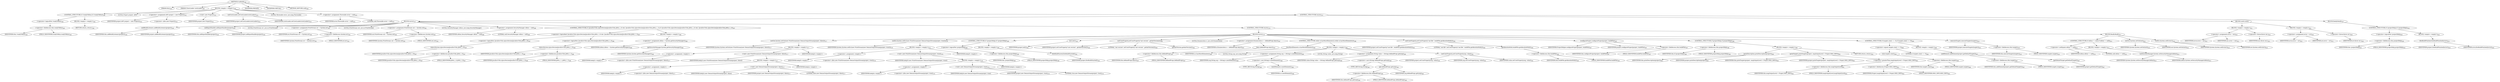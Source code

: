 digraph "runBuild" {  
"1214" [label = <(METHOD,runBuild)<SUB>546</SUB>> ]
"27" [label = <(PARAM,this)<SUB>546</SUB>> ]
"1215" [label = <(PARAM,ClassLoader coreLoader)<SUB>546</SUB>> ]
"1216" [label = <(BLOCK,&lt;empty&gt;,&lt;empty&gt;)<SUB>546</SUB>> ]
"1217" [label = <(CONTROL_STRUCTURE,if (!readyToRun),if (!readyToRun))<SUB>548</SUB>> ]
"1218" [label = <(&lt;operator&gt;.logicalNot,!readyToRun)<SUB>548</SUB>> ]
"1219" [label = <(&lt;operator&gt;.fieldAccess,this.readyToRun)<SUB>548</SUB>> ]
"1220" [label = <(IDENTIFIER,this,!readyToRun)<SUB>548</SUB>> ]
"1221" [label = <(FIELD_IDENTIFIER,readyToRun,readyToRun)<SUB>548</SUB>> ]
"1222" [label = <(BLOCK,&lt;empty&gt;,&lt;empty&gt;)<SUB>548</SUB>> ]
"1223" [label = <(RETURN,return;,return;)<SUB>549</SUB>> ]
"25" [label = <(LOCAL,Project project: ANY)> ]
"1224" [label = <(&lt;operator&gt;.assignment,ANY project = new Project())<SUB>552</SUB>> ]
"1225" [label = <(IDENTIFIER,project,ANY project = new Project())<SUB>552</SUB>> ]
"1226" [label = <(&lt;operator&gt;.alloc,new Project())<SUB>552</SUB>> ]
"1227" [label = <(&lt;init&gt;,new Project())<SUB>552</SUB>> ]
"24" [label = <(IDENTIFIER,project,new Project())<SUB>552</SUB>> ]
"1228" [label = <(setCoreLoader,setCoreLoader(coreLoader))<SUB>553</SUB>> ]
"1229" [label = <(IDENTIFIER,project,setCoreLoader(coreLoader))<SUB>553</SUB>> ]
"1230" [label = <(IDENTIFIER,coreLoader,setCoreLoader(coreLoader))<SUB>553</SUB>> ]
"1231" [label = <(LOCAL,Throwable error: java.lang.Throwable)> ]
"1232" [label = <(&lt;operator&gt;.assignment,Throwable error = null)<SUB>555</SUB>> ]
"1233" [label = <(IDENTIFIER,error,Throwable error = null)<SUB>555</SUB>> ]
"1234" [label = <(LITERAL,null,Throwable error = null)<SUB>555</SUB>> ]
"1235" [label = <(CONTROL_STRUCTURE,try,try)<SUB>557</SUB>> ]
"1236" [label = <(BLOCK,try,try)<SUB>557</SUB>> ]
"1237" [label = <(addBuildListeners,addBuildListeners(project))<SUB>558</SUB>> ]
"26" [label = <(IDENTIFIER,this,addBuildListeners(project))<SUB>558</SUB>> ]
"1238" [label = <(IDENTIFIER,project,addBuildListeners(project))<SUB>558</SUB>> ]
"1239" [label = <(addInputHandler,addInputHandler(project))<SUB>559</SUB>> ]
"28" [label = <(IDENTIFIER,this,addInputHandler(project))<SUB>559</SUB>> ]
"1240" [label = <(IDENTIFIER,project,addInputHandler(project))<SUB>559</SUB>> ]
"1241" [label = <(LOCAL,PrintStream err: java.io.PrintStream)> ]
"1242" [label = <(&lt;operator&gt;.assignment,PrintStream err = System.err)<SUB>561</SUB>> ]
"1243" [label = <(IDENTIFIER,err,PrintStream err = System.err)<SUB>561</SUB>> ]
"1244" [label = <(&lt;operator&gt;.fieldAccess,System.err)<SUB>561</SUB>> ]
"1245" [label = <(IDENTIFIER,System,PrintStream err = System.err)<SUB>561</SUB>> ]
"1246" [label = <(FIELD_IDENTIFIER,err,err)<SUB>561</SUB>> ]
"1247" [label = <(LOCAL,PrintStream out: java.io.PrintStream)> ]
"1248" [label = <(&lt;operator&gt;.assignment,PrintStream out = System.out)<SUB>562</SUB>> ]
"1249" [label = <(IDENTIFIER,out,PrintStream out = System.out)<SUB>562</SUB>> ]
"1250" [label = <(&lt;operator&gt;.fieldAccess,System.out)<SUB>562</SUB>> ]
"1251" [label = <(IDENTIFIER,System,PrintStream out = System.out)<SUB>562</SUB>> ]
"1252" [label = <(FIELD_IDENTIFIER,out,out)<SUB>562</SUB>> ]
"1253" [label = <(LOCAL,SecurityManager oldsm: java.lang.SecurityManager)> ]
"1254" [label = <(&lt;operator&gt;.assignment,SecurityManager oldsm = null)<SUB>566</SUB>> ]
"1255" [label = <(IDENTIFIER,oldsm,SecurityManager oldsm = null)<SUB>566</SUB>> ]
"1256" [label = <(LITERAL,null,SecurityManager oldsm = null)<SUB>566</SUB>> ]
"1257" [label = <(CONTROL_STRUCTURE,if (!JavaEnvUtils.isJavaVersion(JavaEnvUtils.JAVA_1_0) &amp;&amp; !JavaEnvUtils.isJavaVersion(JavaEnvUtils.JAVA_1_1)),if (!JavaEnvUtils.isJavaVersion(JavaEnvUtils.JAVA_1_0) &amp;&amp; !JavaEnvUtils.isJavaVersion(JavaEnvUtils.JAVA_1_1)))<SUB>567</SUB>> ]
"1258" [label = <(&lt;operator&gt;.logicalAnd,!JavaEnvUtils.isJavaVersion(JavaEnvUtils.JAVA_1_0) &amp;&amp; !JavaEnvUtils.isJavaVersion(JavaEnvUtils.JAVA_1_1))<SUB>567</SUB>> ]
"1259" [label = <(&lt;operator&gt;.logicalNot,!JavaEnvUtils.isJavaVersion(JavaEnvUtils.JAVA_1_0))<SUB>567</SUB>> ]
"1260" [label = <(isJavaVersion,isJavaVersion(JavaEnvUtils.JAVA_1_0))<SUB>567</SUB>> ]
"1261" [label = <(IDENTIFIER,JavaEnvUtils,isJavaVersion(JavaEnvUtils.JAVA_1_0))<SUB>567</SUB>> ]
"1262" [label = <(&lt;operator&gt;.fieldAccess,JavaEnvUtils.JAVA_1_0)<SUB>567</SUB>> ]
"1263" [label = <(IDENTIFIER,JavaEnvUtils,isJavaVersion(JavaEnvUtils.JAVA_1_0))<SUB>567</SUB>> ]
"1264" [label = <(FIELD_IDENTIFIER,JAVA_1_0,JAVA_1_0)<SUB>567</SUB>> ]
"1265" [label = <(&lt;operator&gt;.logicalNot,!JavaEnvUtils.isJavaVersion(JavaEnvUtils.JAVA_1_1))<SUB>568</SUB>> ]
"1266" [label = <(isJavaVersion,isJavaVersion(JavaEnvUtils.JAVA_1_1))<SUB>568</SUB>> ]
"1267" [label = <(IDENTIFIER,JavaEnvUtils,isJavaVersion(JavaEnvUtils.JAVA_1_1))<SUB>568</SUB>> ]
"1268" [label = <(&lt;operator&gt;.fieldAccess,JavaEnvUtils.JAVA_1_1)<SUB>568</SUB>> ]
"1269" [label = <(IDENTIFIER,JavaEnvUtils,isJavaVersion(JavaEnvUtils.JAVA_1_1))<SUB>568</SUB>> ]
"1270" [label = <(FIELD_IDENTIFIER,JAVA_1_1,JAVA_1_1)<SUB>568</SUB>> ]
"1271" [label = <(BLOCK,&lt;empty&gt;,&lt;empty&gt;)<SUB>568</SUB>> ]
"1272" [label = <(&lt;operator&gt;.assignment,oldsm = System.getSecurityManager())<SUB>569</SUB>> ]
"1273" [label = <(IDENTIFIER,oldsm,oldsm = System.getSecurityManager())<SUB>569</SUB>> ]
"1274" [label = <(getSecurityManager,System.getSecurityManager())<SUB>569</SUB>> ]
"1275" [label = <(IDENTIFIER,System,System.getSecurityManager())<SUB>569</SUB>> ]
"1276" [label = <(CONTROL_STRUCTURE,try,try)<SUB>576</SUB>> ]
"1277" [label = <(BLOCK,try,try)<SUB>576</SUB>> ]
"1278" [label = <(setOut,System.setOut(new PrintStream(new DemuxOutputStream(project, false))))<SUB>577</SUB>> ]
"1279" [label = <(IDENTIFIER,System,System.setOut(new PrintStream(new DemuxOutputStream(project, false))))<SUB>577</SUB>> ]
"1280" [label = <(BLOCK,&lt;empty&gt;,&lt;empty&gt;)<SUB>577</SUB>> ]
"1281" [label = <(&lt;operator&gt;.assignment,&lt;empty&gt;)> ]
"1282" [label = <(IDENTIFIER,$obj23,&lt;empty&gt;)> ]
"1283" [label = <(&lt;operator&gt;.alloc,new PrintStream(new DemuxOutputStream(project, false)))<SUB>577</SUB>> ]
"1284" [label = <(&lt;init&gt;,new PrintStream(new DemuxOutputStream(project, false)))<SUB>577</SUB>> ]
"1285" [label = <(IDENTIFIER,$obj23,new PrintStream(new DemuxOutputStream(project, false)))> ]
"1286" [label = <(BLOCK,&lt;empty&gt;,&lt;empty&gt;)<SUB>577</SUB>> ]
"1287" [label = <(&lt;operator&gt;.assignment,&lt;empty&gt;)> ]
"1288" [label = <(IDENTIFIER,$obj22,&lt;empty&gt;)> ]
"1289" [label = <(&lt;operator&gt;.alloc,new DemuxOutputStream(project, false))<SUB>577</SUB>> ]
"1290" [label = <(&lt;init&gt;,new DemuxOutputStream(project, false))<SUB>577</SUB>> ]
"1291" [label = <(IDENTIFIER,$obj22,new DemuxOutputStream(project, false))> ]
"1292" [label = <(IDENTIFIER,project,new DemuxOutputStream(project, false))<SUB>577</SUB>> ]
"1293" [label = <(LITERAL,false,new DemuxOutputStream(project, false))<SUB>577</SUB>> ]
"1294" [label = <(IDENTIFIER,$obj22,&lt;empty&gt;)> ]
"1295" [label = <(IDENTIFIER,$obj23,&lt;empty&gt;)> ]
"1296" [label = <(setErr,System.setErr(new PrintStream(new DemuxOutputStream(project, true))))<SUB>578</SUB>> ]
"1297" [label = <(IDENTIFIER,System,System.setErr(new PrintStream(new DemuxOutputStream(project, true))))<SUB>578</SUB>> ]
"1298" [label = <(BLOCK,&lt;empty&gt;,&lt;empty&gt;)<SUB>578</SUB>> ]
"1299" [label = <(&lt;operator&gt;.assignment,&lt;empty&gt;)> ]
"1300" [label = <(IDENTIFIER,$obj25,&lt;empty&gt;)> ]
"1301" [label = <(&lt;operator&gt;.alloc,new PrintStream(new DemuxOutputStream(project, true)))<SUB>578</SUB>> ]
"1302" [label = <(&lt;init&gt;,new PrintStream(new DemuxOutputStream(project, true)))<SUB>578</SUB>> ]
"1303" [label = <(IDENTIFIER,$obj25,new PrintStream(new DemuxOutputStream(project, true)))> ]
"1304" [label = <(BLOCK,&lt;empty&gt;,&lt;empty&gt;)<SUB>578</SUB>> ]
"1305" [label = <(&lt;operator&gt;.assignment,&lt;empty&gt;)> ]
"1306" [label = <(IDENTIFIER,$obj24,&lt;empty&gt;)> ]
"1307" [label = <(&lt;operator&gt;.alloc,new DemuxOutputStream(project, true))<SUB>578</SUB>> ]
"1308" [label = <(&lt;init&gt;,new DemuxOutputStream(project, true))<SUB>578</SUB>> ]
"1309" [label = <(IDENTIFIER,$obj24,new DemuxOutputStream(project, true))> ]
"1310" [label = <(IDENTIFIER,project,new DemuxOutputStream(project, true))<SUB>578</SUB>> ]
"1311" [label = <(LITERAL,true,new DemuxOutputStream(project, true))<SUB>578</SUB>> ]
"1312" [label = <(IDENTIFIER,$obj24,&lt;empty&gt;)> ]
"1313" [label = <(IDENTIFIER,$obj25,&lt;empty&gt;)> ]
"1314" [label = <(CONTROL_STRUCTURE,if (!projectHelp),if (!projectHelp))<SUB>580</SUB>> ]
"1315" [label = <(&lt;operator&gt;.logicalNot,!projectHelp)<SUB>580</SUB>> ]
"1316" [label = <(&lt;operator&gt;.fieldAccess,this.projectHelp)<SUB>580</SUB>> ]
"1317" [label = <(IDENTIFIER,this,!projectHelp)<SUB>580</SUB>> ]
"1318" [label = <(FIELD_IDENTIFIER,projectHelp,projectHelp)<SUB>580</SUB>> ]
"1319" [label = <(BLOCK,&lt;empty&gt;,&lt;empty&gt;)<SUB>580</SUB>> ]
"1320" [label = <(fireBuildStarted,fireBuildStarted())<SUB>581</SUB>> ]
"1321" [label = <(IDENTIFIER,project,fireBuildStarted())<SUB>581</SUB>> ]
"1322" [label = <(init,init())<SUB>583</SUB>> ]
"1323" [label = <(IDENTIFIER,project,init())<SUB>583</SUB>> ]
"1324" [label = <(setUserProperty,setUserProperty(&quot;ant.version&quot;, getAntVersion()))<SUB>584</SUB>> ]
"1325" [label = <(IDENTIFIER,project,setUserProperty(&quot;ant.version&quot;, getAntVersion()))<SUB>584</SUB>> ]
"1326" [label = <(LITERAL,&quot;ant.version&quot;,setUserProperty(&quot;ant.version&quot;, getAntVersion()))<SUB>584</SUB>> ]
"1327" [label = <(getAntVersion,getAntVersion())<SUB>584</SUB>> ]
"1328" [label = <(LOCAL,Enumeration e: java.util.Enumeration)> ]
"1329" [label = <(&lt;operator&gt;.assignment,Enumeration e = definedProps.keys())<SUB>587</SUB>> ]
"1330" [label = <(IDENTIFIER,e,Enumeration e = definedProps.keys())<SUB>587</SUB>> ]
"1331" [label = <(keys,definedProps.keys())<SUB>587</SUB>> ]
"1332" [label = <(&lt;operator&gt;.fieldAccess,this.definedProps)<SUB>587</SUB>> ]
"1333" [label = <(IDENTIFIER,this,definedProps.keys())<SUB>587</SUB>> ]
"1334" [label = <(FIELD_IDENTIFIER,definedProps,definedProps)<SUB>587</SUB>> ]
"1335" [label = <(CONTROL_STRUCTURE,while (e.hasMoreElements()),while (e.hasMoreElements()))<SUB>588</SUB>> ]
"1336" [label = <(hasMoreElements,e.hasMoreElements())<SUB>588</SUB>> ]
"1337" [label = <(IDENTIFIER,e,e.hasMoreElements())<SUB>588</SUB>> ]
"1338" [label = <(BLOCK,&lt;empty&gt;,&lt;empty&gt;)<SUB>588</SUB>> ]
"1339" [label = <(LOCAL,String arg: java.lang.String)> ]
"1340" [label = <(&lt;operator&gt;.assignment,String arg = (String) e.nextElement())<SUB>589</SUB>> ]
"1341" [label = <(IDENTIFIER,arg,String arg = (String) e.nextElement())<SUB>589</SUB>> ]
"1342" [label = <(&lt;operator&gt;.cast,(String) e.nextElement())<SUB>589</SUB>> ]
"1343" [label = <(TYPE_REF,String,String)<SUB>589</SUB>> ]
"1344" [label = <(nextElement,e.nextElement())<SUB>589</SUB>> ]
"1345" [label = <(IDENTIFIER,e,e.nextElement())<SUB>589</SUB>> ]
"1346" [label = <(LOCAL,String value: java.lang.String)> ]
"1347" [label = <(&lt;operator&gt;.assignment,String value = (String) definedProps.get(arg))<SUB>590</SUB>> ]
"1348" [label = <(IDENTIFIER,value,String value = (String) definedProps.get(arg))<SUB>590</SUB>> ]
"1349" [label = <(&lt;operator&gt;.cast,(String) definedProps.get(arg))<SUB>590</SUB>> ]
"1350" [label = <(TYPE_REF,String,String)<SUB>590</SUB>> ]
"1351" [label = <(get,definedProps.get(arg))<SUB>590</SUB>> ]
"1352" [label = <(&lt;operator&gt;.fieldAccess,this.definedProps)<SUB>590</SUB>> ]
"1353" [label = <(IDENTIFIER,this,definedProps.get(arg))<SUB>590</SUB>> ]
"1354" [label = <(FIELD_IDENTIFIER,definedProps,definedProps)<SUB>590</SUB>> ]
"1355" [label = <(IDENTIFIER,arg,definedProps.get(arg))<SUB>590</SUB>> ]
"1356" [label = <(setUserProperty,setUserProperty(arg, value))<SUB>591</SUB>> ]
"1357" [label = <(IDENTIFIER,project,setUserProperty(arg, value))<SUB>591</SUB>> ]
"1358" [label = <(IDENTIFIER,arg,setUserProperty(arg, value))<SUB>591</SUB>> ]
"1359" [label = <(IDENTIFIER,value,setUserProperty(arg, value))<SUB>591</SUB>> ]
"1360" [label = <(setUserProperty,setUserProperty(&quot;ant.file&quot;, buildFile.getAbsolutePath()))<SUB>594</SUB>> ]
"1361" [label = <(IDENTIFIER,project,setUserProperty(&quot;ant.file&quot;, buildFile.getAbsolutePath()))<SUB>594</SUB>> ]
"1362" [label = <(LITERAL,&quot;ant.file&quot;,setUserProperty(&quot;ant.file&quot;, buildFile.getAbsolutePath()))<SUB>594</SUB>> ]
"1363" [label = <(getAbsolutePath,buildFile.getAbsolutePath())<SUB>595</SUB>> ]
"1364" [label = <(&lt;operator&gt;.fieldAccess,this.buildFile)<SUB>595</SUB>> ]
"1365" [label = <(IDENTIFIER,this,buildFile.getAbsolutePath())<SUB>595</SUB>> ]
"1366" [label = <(FIELD_IDENTIFIER,buildFile,buildFile)<SUB>595</SUB>> ]
"1367" [label = <(configureProject,configureProject(project, buildFile))<SUB>597</SUB>> ]
"1368" [label = <(IDENTIFIER,ProjectHelper,configureProject(project, buildFile))<SUB>597</SUB>> ]
"1369" [label = <(IDENTIFIER,project,configureProject(project, buildFile))<SUB>597</SUB>> ]
"1370" [label = <(&lt;operator&gt;.fieldAccess,this.buildFile)<SUB>597</SUB>> ]
"1371" [label = <(IDENTIFIER,this,configureProject(project, buildFile))<SUB>597</SUB>> ]
"1372" [label = <(FIELD_IDENTIFIER,buildFile,buildFile)<SUB>597</SUB>> ]
"1373" [label = <(CONTROL_STRUCTURE,if (projectHelp),if (projectHelp))<SUB>599</SUB>> ]
"1374" [label = <(&lt;operator&gt;.fieldAccess,this.projectHelp)<SUB>599</SUB>> ]
"1375" [label = <(IDENTIFIER,this,if (projectHelp))<SUB>599</SUB>> ]
"1376" [label = <(FIELD_IDENTIFIER,projectHelp,projectHelp)<SUB>599</SUB>> ]
"1377" [label = <(BLOCK,&lt;empty&gt;,&lt;empty&gt;)<SUB>599</SUB>> ]
"1378" [label = <(printDescription,printDescription(project))<SUB>600</SUB>> ]
"29" [label = <(IDENTIFIER,this,printDescription(project))<SUB>600</SUB>> ]
"1379" [label = <(IDENTIFIER,project,printDescription(project))<SUB>600</SUB>> ]
"1380" [label = <(printTargets,printTargets(project, msgOutputLevel &gt; Project.MSG_INFO))<SUB>601</SUB>> ]
"30" [label = <(IDENTIFIER,this,printTargets(project, msgOutputLevel &gt; Project.MSG_INFO))<SUB>601</SUB>> ]
"1381" [label = <(IDENTIFIER,project,printTargets(project, msgOutputLevel &gt; Project.MSG_INFO))<SUB>601</SUB>> ]
"1382" [label = <(&lt;operator&gt;.greaterThan,msgOutputLevel &gt; Project.MSG_INFO)<SUB>601</SUB>> ]
"1383" [label = <(&lt;operator&gt;.fieldAccess,this.msgOutputLevel)<SUB>601</SUB>> ]
"1384" [label = <(IDENTIFIER,this,msgOutputLevel &gt; Project.MSG_INFO)<SUB>601</SUB>> ]
"1385" [label = <(FIELD_IDENTIFIER,msgOutputLevel,msgOutputLevel)<SUB>601</SUB>> ]
"1386" [label = <(&lt;operator&gt;.fieldAccess,Project.MSG_INFO)<SUB>601</SUB>> ]
"1387" [label = <(IDENTIFIER,Project,msgOutputLevel &gt; Project.MSG_INFO)<SUB>601</SUB>> ]
"1388" [label = <(FIELD_IDENTIFIER,MSG_INFO,MSG_INFO)<SUB>601</SUB>> ]
"1389" [label = <(RETURN,return;,return;)<SUB>602</SUB>> ]
"1390" [label = <(CONTROL_STRUCTURE,if (targets.size() == 0),if (targets.size() == 0))<SUB>606</SUB>> ]
"1391" [label = <(&lt;operator&gt;.equals,targets.size() == 0)<SUB>606</SUB>> ]
"1392" [label = <(size,targets.size())<SUB>606</SUB>> ]
"1393" [label = <(&lt;operator&gt;.fieldAccess,this.targets)<SUB>606</SUB>> ]
"1394" [label = <(IDENTIFIER,this,targets.size())<SUB>606</SUB>> ]
"1395" [label = <(FIELD_IDENTIFIER,targets,targets)<SUB>606</SUB>> ]
"1396" [label = <(LITERAL,0,targets.size() == 0)<SUB>606</SUB>> ]
"1397" [label = <(BLOCK,&lt;empty&gt;,&lt;empty&gt;)<SUB>606</SUB>> ]
"1398" [label = <(addElement,addElement(project.getDefaultTarget()))<SUB>607</SUB>> ]
"1399" [label = <(&lt;operator&gt;.fieldAccess,this.targets)<SUB>607</SUB>> ]
"1400" [label = <(IDENTIFIER,this,addElement(project.getDefaultTarget()))<SUB>607</SUB>> ]
"1401" [label = <(FIELD_IDENTIFIER,targets,targets)<SUB>607</SUB>> ]
"1402" [label = <(getDefaultTarget,getDefaultTarget())<SUB>607</SUB>> ]
"1403" [label = <(IDENTIFIER,project,getDefaultTarget())<SUB>607</SUB>> ]
"1404" [label = <(executeTargets,executeTargets(targets))<SUB>610</SUB>> ]
"1405" [label = <(IDENTIFIER,project,executeTargets(targets))<SUB>610</SUB>> ]
"1406" [label = <(&lt;operator&gt;.fieldAccess,this.targets)<SUB>610</SUB>> ]
"1407" [label = <(IDENTIFIER,this,executeTargets(targets))<SUB>610</SUB>> ]
"1408" [label = <(FIELD_IDENTIFIER,targets,targets)<SUB>610</SUB>> ]
"1409" [label = <(BLOCK,finally,finally)<SUB>611</SUB>> ]
"1410" [label = <(CONTROL_STRUCTURE,if (oldsm != null),if (oldsm != null))<SUB>614</SUB>> ]
"1411" [label = <(&lt;operator&gt;.notEquals,oldsm != null)<SUB>614</SUB>> ]
"1412" [label = <(IDENTIFIER,oldsm,oldsm != null)<SUB>614</SUB>> ]
"1413" [label = <(LITERAL,null,oldsm != null)<SUB>614</SUB>> ]
"1414" [label = <(BLOCK,&lt;empty&gt;,&lt;empty&gt;)<SUB>614</SUB>> ]
"1415" [label = <(setSecurityManager,System.setSecurityManager(oldsm))<SUB>615</SUB>> ]
"1416" [label = <(IDENTIFIER,System,System.setSecurityManager(oldsm))<SUB>615</SUB>> ]
"1417" [label = <(IDENTIFIER,oldsm,System.setSecurityManager(oldsm))<SUB>615</SUB>> ]
"1418" [label = <(setOut,System.setOut(out))<SUB>618</SUB>> ]
"1419" [label = <(IDENTIFIER,System,System.setOut(out))<SUB>618</SUB>> ]
"1420" [label = <(IDENTIFIER,out,System.setOut(out))<SUB>618</SUB>> ]
"1421" [label = <(setErr,System.setErr(err))<SUB>619</SUB>> ]
"1422" [label = <(IDENTIFIER,System,System.setErr(err))<SUB>619</SUB>> ]
"1423" [label = <(IDENTIFIER,err,System.setErr(err))<SUB>619</SUB>> ]
"1424" [label = <(BLOCK,catch,catch)> ]
"1425" [label = <(BLOCK,&lt;empty&gt;,&lt;empty&gt;)<SUB>621</SUB>> ]
"1426" [label = <(&lt;operator&gt;.assignment,error = exc)<SUB>622</SUB>> ]
"1427" [label = <(IDENTIFIER,error,error = exc)<SUB>622</SUB>> ]
"1428" [label = <(IDENTIFIER,exc,error = exc)<SUB>622</SUB>> ]
"1429" [label = <(&lt;operator&gt;.throw,throw exc;)<SUB>623</SUB>> ]
"1430" [label = <(IDENTIFIER,exc,throw exc;)<SUB>623</SUB>> ]
"1431" [label = <(BLOCK,&lt;empty&gt;,&lt;empty&gt;)<SUB>624</SUB>> ]
"1432" [label = <(&lt;operator&gt;.assignment,error = err)<SUB>625</SUB>> ]
"1433" [label = <(IDENTIFIER,error,error = err)<SUB>625</SUB>> ]
"1434" [label = <(IDENTIFIER,err,error = err)<SUB>625</SUB>> ]
"1435" [label = <(&lt;operator&gt;.throw,throw err;)<SUB>626</SUB>> ]
"1436" [label = <(IDENTIFIER,err,throw err;)<SUB>626</SUB>> ]
"1437" [label = <(BLOCK,finally,finally)<SUB>627</SUB>> ]
"1438" [label = <(CONTROL_STRUCTURE,if (!projectHelp),if (!projectHelp))<SUB>628</SUB>> ]
"1439" [label = <(&lt;operator&gt;.logicalNot,!projectHelp)<SUB>628</SUB>> ]
"1440" [label = <(&lt;operator&gt;.fieldAccess,this.projectHelp)<SUB>628</SUB>> ]
"1441" [label = <(IDENTIFIER,this,!projectHelp)<SUB>628</SUB>> ]
"1442" [label = <(FIELD_IDENTIFIER,projectHelp,projectHelp)<SUB>628</SUB>> ]
"1443" [label = <(BLOCK,&lt;empty&gt;,&lt;empty&gt;)<SUB>628</SUB>> ]
"1444" [label = <(fireBuildFinished,fireBuildFinished(error))<SUB>629</SUB>> ]
"1445" [label = <(IDENTIFIER,project,fireBuildFinished(error))<SUB>629</SUB>> ]
"1446" [label = <(IDENTIFIER,error,fireBuildFinished(error))<SUB>629</SUB>> ]
"1447" [label = <(MODIFIER,PRIVATE)> ]
"1448" [label = <(MODIFIER,VIRTUAL)> ]
"1449" [label = <(METHOD_RETURN,void)<SUB>546</SUB>> ]
  "1214" -> "27" 
  "1214" -> "1215" 
  "1214" -> "1216" 
  "1214" -> "1447" 
  "1214" -> "1448" 
  "1214" -> "1449" 
  "1216" -> "1217" 
  "1216" -> "25" 
  "1216" -> "1224" 
  "1216" -> "1227" 
  "1216" -> "1228" 
  "1216" -> "1231" 
  "1216" -> "1232" 
  "1216" -> "1235" 
  "1217" -> "1218" 
  "1217" -> "1222" 
  "1218" -> "1219" 
  "1219" -> "1220" 
  "1219" -> "1221" 
  "1222" -> "1223" 
  "1224" -> "1225" 
  "1224" -> "1226" 
  "1227" -> "24" 
  "1228" -> "1229" 
  "1228" -> "1230" 
  "1232" -> "1233" 
  "1232" -> "1234" 
  "1235" -> "1236" 
  "1235" -> "1424" 
  "1235" -> "1437" 
  "1236" -> "1237" 
  "1236" -> "1239" 
  "1236" -> "1241" 
  "1236" -> "1242" 
  "1236" -> "1247" 
  "1236" -> "1248" 
  "1236" -> "1253" 
  "1236" -> "1254" 
  "1236" -> "1257" 
  "1236" -> "1276" 
  "1237" -> "26" 
  "1237" -> "1238" 
  "1239" -> "28" 
  "1239" -> "1240" 
  "1242" -> "1243" 
  "1242" -> "1244" 
  "1244" -> "1245" 
  "1244" -> "1246" 
  "1248" -> "1249" 
  "1248" -> "1250" 
  "1250" -> "1251" 
  "1250" -> "1252" 
  "1254" -> "1255" 
  "1254" -> "1256" 
  "1257" -> "1258" 
  "1257" -> "1271" 
  "1258" -> "1259" 
  "1258" -> "1265" 
  "1259" -> "1260" 
  "1260" -> "1261" 
  "1260" -> "1262" 
  "1262" -> "1263" 
  "1262" -> "1264" 
  "1265" -> "1266" 
  "1266" -> "1267" 
  "1266" -> "1268" 
  "1268" -> "1269" 
  "1268" -> "1270" 
  "1271" -> "1272" 
  "1272" -> "1273" 
  "1272" -> "1274" 
  "1274" -> "1275" 
  "1276" -> "1277" 
  "1276" -> "1409" 
  "1277" -> "1278" 
  "1277" -> "1296" 
  "1277" -> "1314" 
  "1277" -> "1322" 
  "1277" -> "1324" 
  "1277" -> "1328" 
  "1277" -> "1329" 
  "1277" -> "1335" 
  "1277" -> "1360" 
  "1277" -> "1367" 
  "1277" -> "1373" 
  "1277" -> "1390" 
  "1277" -> "1404" 
  "1278" -> "1279" 
  "1278" -> "1280" 
  "1280" -> "1281" 
  "1280" -> "1284" 
  "1280" -> "1295" 
  "1281" -> "1282" 
  "1281" -> "1283" 
  "1284" -> "1285" 
  "1284" -> "1286" 
  "1286" -> "1287" 
  "1286" -> "1290" 
  "1286" -> "1294" 
  "1287" -> "1288" 
  "1287" -> "1289" 
  "1290" -> "1291" 
  "1290" -> "1292" 
  "1290" -> "1293" 
  "1296" -> "1297" 
  "1296" -> "1298" 
  "1298" -> "1299" 
  "1298" -> "1302" 
  "1298" -> "1313" 
  "1299" -> "1300" 
  "1299" -> "1301" 
  "1302" -> "1303" 
  "1302" -> "1304" 
  "1304" -> "1305" 
  "1304" -> "1308" 
  "1304" -> "1312" 
  "1305" -> "1306" 
  "1305" -> "1307" 
  "1308" -> "1309" 
  "1308" -> "1310" 
  "1308" -> "1311" 
  "1314" -> "1315" 
  "1314" -> "1319" 
  "1315" -> "1316" 
  "1316" -> "1317" 
  "1316" -> "1318" 
  "1319" -> "1320" 
  "1320" -> "1321" 
  "1322" -> "1323" 
  "1324" -> "1325" 
  "1324" -> "1326" 
  "1324" -> "1327" 
  "1329" -> "1330" 
  "1329" -> "1331" 
  "1331" -> "1332" 
  "1332" -> "1333" 
  "1332" -> "1334" 
  "1335" -> "1336" 
  "1335" -> "1338" 
  "1336" -> "1337" 
  "1338" -> "1339" 
  "1338" -> "1340" 
  "1338" -> "1346" 
  "1338" -> "1347" 
  "1338" -> "1356" 
  "1340" -> "1341" 
  "1340" -> "1342" 
  "1342" -> "1343" 
  "1342" -> "1344" 
  "1344" -> "1345" 
  "1347" -> "1348" 
  "1347" -> "1349" 
  "1349" -> "1350" 
  "1349" -> "1351" 
  "1351" -> "1352" 
  "1351" -> "1355" 
  "1352" -> "1353" 
  "1352" -> "1354" 
  "1356" -> "1357" 
  "1356" -> "1358" 
  "1356" -> "1359" 
  "1360" -> "1361" 
  "1360" -> "1362" 
  "1360" -> "1363" 
  "1363" -> "1364" 
  "1364" -> "1365" 
  "1364" -> "1366" 
  "1367" -> "1368" 
  "1367" -> "1369" 
  "1367" -> "1370" 
  "1370" -> "1371" 
  "1370" -> "1372" 
  "1373" -> "1374" 
  "1373" -> "1377" 
  "1374" -> "1375" 
  "1374" -> "1376" 
  "1377" -> "1378" 
  "1377" -> "1380" 
  "1377" -> "1389" 
  "1378" -> "29" 
  "1378" -> "1379" 
  "1380" -> "30" 
  "1380" -> "1381" 
  "1380" -> "1382" 
  "1382" -> "1383" 
  "1382" -> "1386" 
  "1383" -> "1384" 
  "1383" -> "1385" 
  "1386" -> "1387" 
  "1386" -> "1388" 
  "1390" -> "1391" 
  "1390" -> "1397" 
  "1391" -> "1392" 
  "1391" -> "1396" 
  "1392" -> "1393" 
  "1393" -> "1394" 
  "1393" -> "1395" 
  "1397" -> "1398" 
  "1398" -> "1399" 
  "1398" -> "1402" 
  "1399" -> "1400" 
  "1399" -> "1401" 
  "1402" -> "1403" 
  "1404" -> "1405" 
  "1404" -> "1406" 
  "1406" -> "1407" 
  "1406" -> "1408" 
  "1409" -> "1410" 
  "1409" -> "1418" 
  "1409" -> "1421" 
  "1410" -> "1411" 
  "1410" -> "1414" 
  "1411" -> "1412" 
  "1411" -> "1413" 
  "1414" -> "1415" 
  "1415" -> "1416" 
  "1415" -> "1417" 
  "1418" -> "1419" 
  "1418" -> "1420" 
  "1421" -> "1422" 
  "1421" -> "1423" 
  "1424" -> "1425" 
  "1424" -> "1431" 
  "1425" -> "1426" 
  "1425" -> "1429" 
  "1426" -> "1427" 
  "1426" -> "1428" 
  "1429" -> "1430" 
  "1431" -> "1432" 
  "1431" -> "1435" 
  "1432" -> "1433" 
  "1432" -> "1434" 
  "1435" -> "1436" 
  "1437" -> "1438" 
  "1438" -> "1439" 
  "1438" -> "1443" 
  "1439" -> "1440" 
  "1440" -> "1441" 
  "1440" -> "1442" 
  "1443" -> "1444" 
  "1444" -> "1445" 
  "1444" -> "1446" 
}
